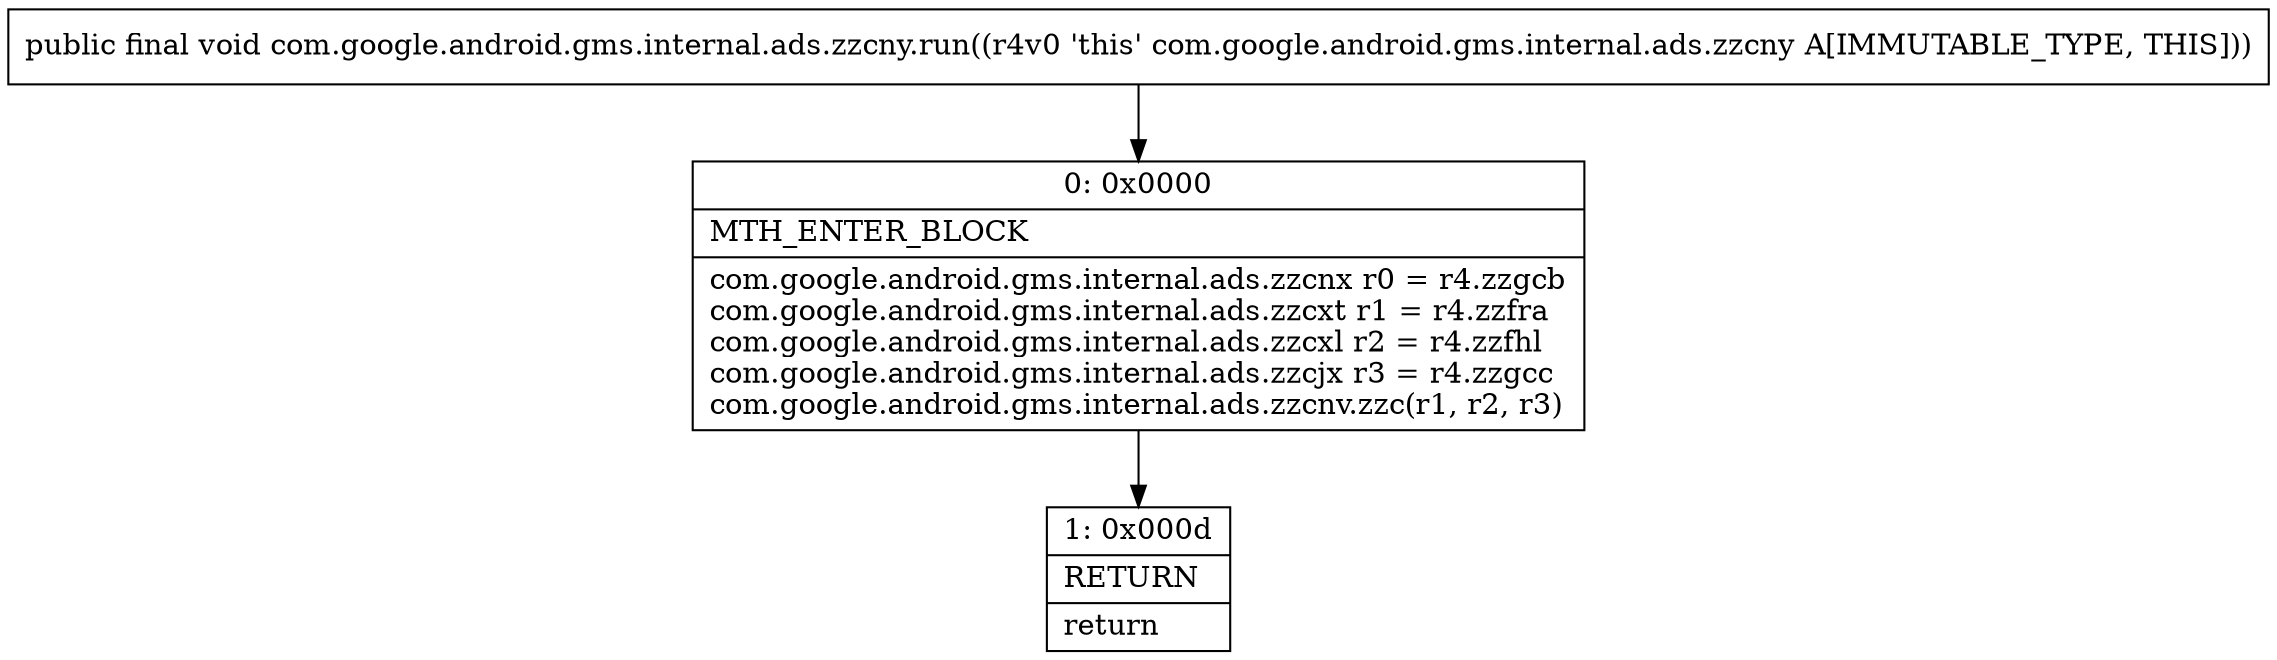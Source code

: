 digraph "CFG forcom.google.android.gms.internal.ads.zzcny.run()V" {
Node_0 [shape=record,label="{0\:\ 0x0000|MTH_ENTER_BLOCK\l|com.google.android.gms.internal.ads.zzcnx r0 = r4.zzgcb\lcom.google.android.gms.internal.ads.zzcxt r1 = r4.zzfra\lcom.google.android.gms.internal.ads.zzcxl r2 = r4.zzfhl\lcom.google.android.gms.internal.ads.zzcjx r3 = r4.zzgcc\lcom.google.android.gms.internal.ads.zzcnv.zzc(r1, r2, r3)\l}"];
Node_1 [shape=record,label="{1\:\ 0x000d|RETURN\l|return\l}"];
MethodNode[shape=record,label="{public final void com.google.android.gms.internal.ads.zzcny.run((r4v0 'this' com.google.android.gms.internal.ads.zzcny A[IMMUTABLE_TYPE, THIS])) }"];
MethodNode -> Node_0;
Node_0 -> Node_1;
}

